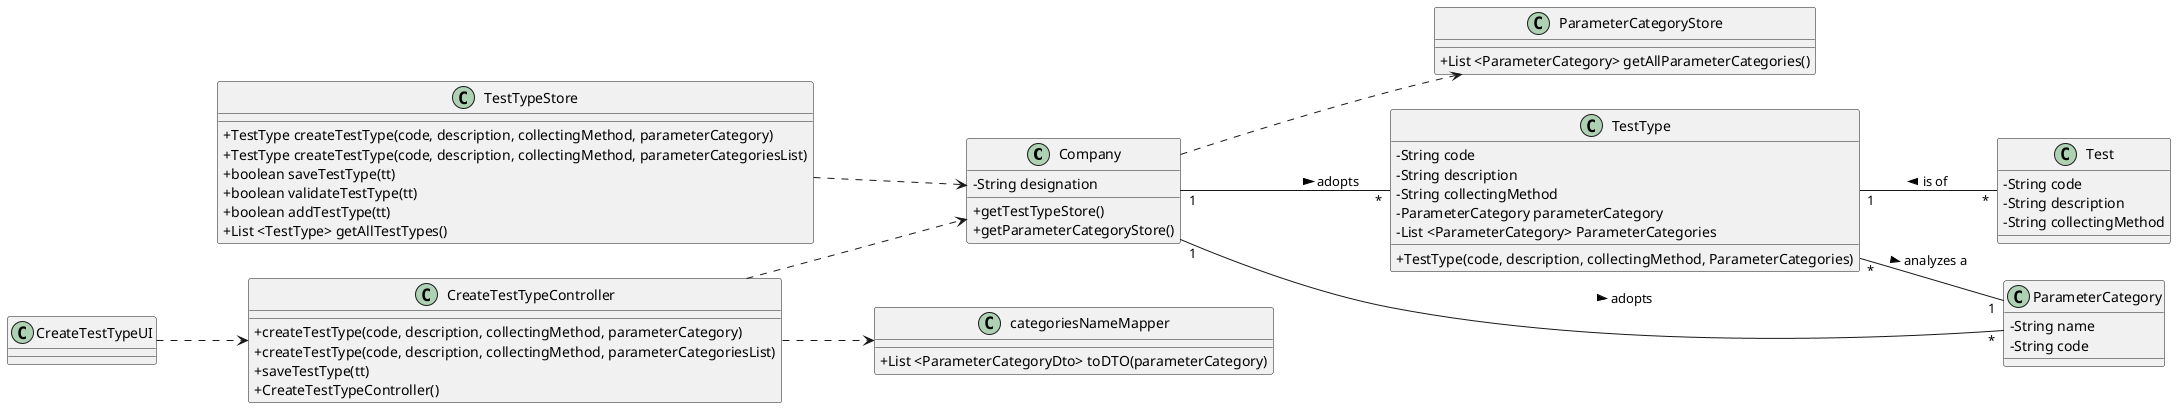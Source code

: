 @startuml
skinparam classAttributeIconSize 0
left to right direction

class "Company" as C {
-String designation
+getTestTypeStore()
+getParameterCategoryStore()
}

class "categoriesNameMapper" as cNM {
+List <ParameterCategoryDto> toDTO(parameterCategory)
}

class "TestTypeStore" as TTS{
+TestType createTestType(code, description, collectingMethod, parameterCategory)
+TestType createTestType(code, description, collectingMethod, parameterCategoriesList)
+boolean saveTestType(tt)
+boolean validateTestType(tt)
+boolean addTestType(tt)
+List <TestType> getAllTestTypes()
}

class "ParameterCategoryStore" as PCS{
+List <ParameterCategory> getAllParameterCategories()
}

class "TestType" as TT {
-String code
-String description
-String collectingMethod
-ParameterCategory parameterCategory
-List <ParameterCategory> ParameterCategories
+TestType(code, description, collectingMethod, ParameterCategories)
}

class "CreateTestTypeController" as CTTC {
+createTestType(code, description, collectingMethod, parameterCategory)
+createTestType(code, description, collectingMethod, parameterCategoriesList)
+saveTestType(tt)
+CreateTestTypeController()
}

class "Test" as T{
-String code
-String description
-String collectingMethod
}

class "ParameterCategory" as PC{
-String name
-String code
}

class "CreateTestTypeUI" as CTTUI
class "TestType" as TT
class "CreateTestTypeController" as CTTC

CTTUI ..> CTTC

C ..> PCS

TTS ..> C


CTTC ..> C
CTTC ..> cNM


TT "1" -- "*" T: < is of
TT "*" -- "1" PC : > analyzes a

C "1" -- "*" TT : > adopts
C "1" -- "*" PC : > adopts

@enduml